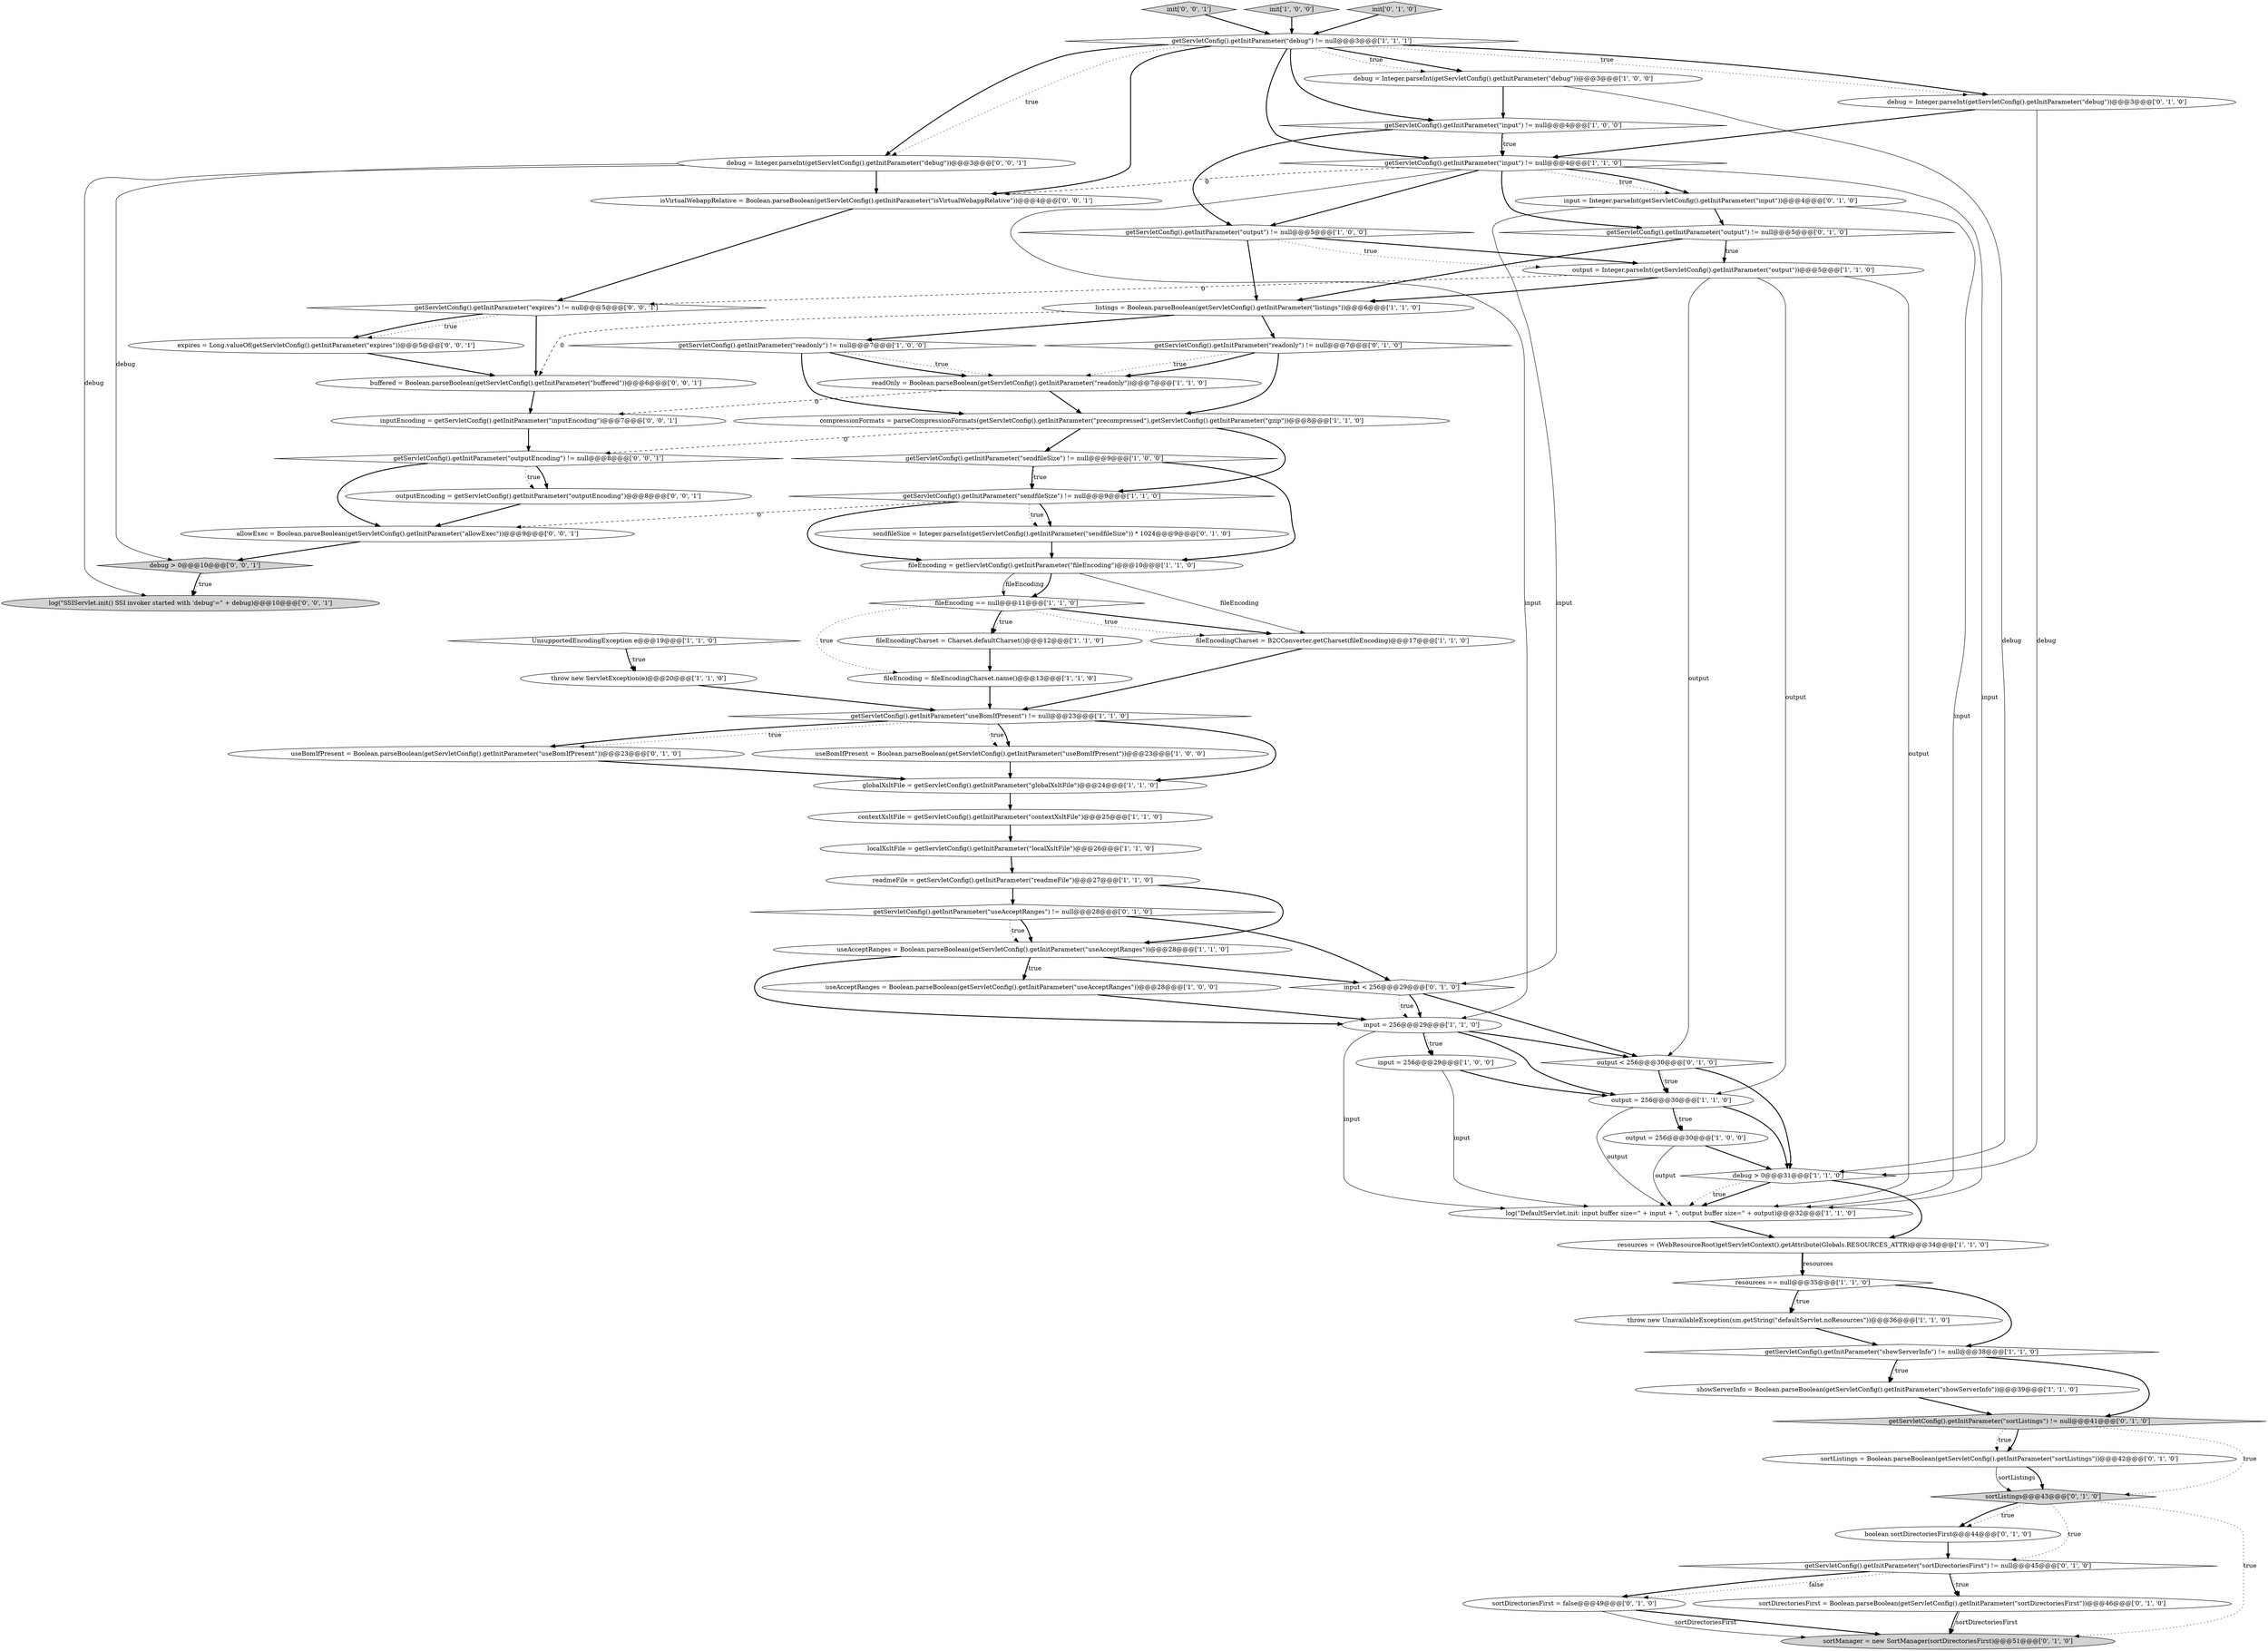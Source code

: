 digraph {
45 [style = filled, label = "input < 256@@@29@@@['0', '1', '0']", fillcolor = white, shape = diamond image = "AAA0AAABBB2BBB"];
63 [style = filled, label = "init['0', '0', '1']", fillcolor = lightgray, shape = diamond image = "AAA0AAABBB3BBB"];
68 [style = filled, label = "getServletConfig().getInitParameter(\"expires\") != null@@@5@@@['0', '0', '1']", fillcolor = white, shape = diamond image = "AAA0AAABBB3BBB"];
18 [style = filled, label = "getServletConfig().getInitParameter(\"input\") != null@@@4@@@['1', '0', '0']", fillcolor = white, shape = diamond image = "AAA0AAABBB1BBB"];
50 [style = filled, label = "getServletConfig().getInitParameter(\"sortDirectoriesFirst\") != null@@@45@@@['0', '1', '0']", fillcolor = white, shape = diamond image = "AAA1AAABBB2BBB"];
23 [style = filled, label = "fileEncoding == null@@@11@@@['1', '1', '0']", fillcolor = white, shape = diamond image = "AAA0AAABBB1BBB"];
66 [style = filled, label = "log(\"SSIServlet.init() SSI invoker started with 'debug'=\" + debug)@@@10@@@['0', '0', '1']", fillcolor = lightgray, shape = ellipse image = "AAA0AAABBB3BBB"];
10 [style = filled, label = "debug > 0@@@31@@@['1', '1', '0']", fillcolor = white, shape = diamond image = "AAA0AAABBB1BBB"];
48 [style = filled, label = "useBomIfPresent = Boolean.parseBoolean(getServletConfig().getInitParameter(\"useBomIfPresent\"))@@@23@@@['0', '1', '0']", fillcolor = white, shape = ellipse image = "AAA0AAABBB2BBB"];
62 [style = filled, label = "outputEncoding = getServletConfig().getInitParameter(\"outputEncoding\")@@@8@@@['0', '0', '1']", fillcolor = white, shape = ellipse image = "AAA0AAABBB3BBB"];
54 [style = filled, label = "sendfileSize = Integer.parseInt(getServletConfig().getInitParameter(\"sendfileSize\")) * 1024@@@9@@@['0', '1', '0']", fillcolor = white, shape = ellipse image = "AAA0AAABBB2BBB"];
65 [style = filled, label = "getServletConfig().getInitParameter(\"outputEncoding\") != null@@@8@@@['0', '0', '1']", fillcolor = white, shape = diamond image = "AAA0AAABBB3BBB"];
19 [style = filled, label = "readmeFile = getServletConfig().getInitParameter(\"readmeFile\")@@@27@@@['1', '1', '0']", fillcolor = white, shape = ellipse image = "AAA0AAABBB1BBB"];
29 [style = filled, label = "getServletConfig().getInitParameter(\"debug\") != null@@@3@@@['1', '1', '1']", fillcolor = white, shape = diamond image = "AAA0AAABBB1BBB"];
55 [style = filled, label = "boolean sortDirectoriesFirst@@@44@@@['0', '1', '0']", fillcolor = white, shape = ellipse image = "AAA1AAABBB2BBB"];
15 [style = filled, label = "getServletConfig().getInitParameter(\"sendfileSize\") != null@@@9@@@['1', '0', '0']", fillcolor = white, shape = diamond image = "AAA0AAABBB1BBB"];
31 [style = filled, label = "getServletConfig().getInitParameter(\"useBomIfPresent\") != null@@@23@@@['1', '1', '0']", fillcolor = white, shape = diamond image = "AAA0AAABBB1BBB"];
3 [style = filled, label = "output = 256@@@30@@@['1', '0', '0']", fillcolor = white, shape = ellipse image = "AAA0AAABBB1BBB"];
35 [style = filled, label = "getServletConfig().getInitParameter(\"sendfileSize\") != null@@@9@@@['1', '1', '0']", fillcolor = white, shape = diamond image = "AAA0AAABBB1BBB"];
61 [style = filled, label = "isVirtualWebappRelative = Boolean.parseBoolean(getServletConfig().getInitParameter(\"isVirtualWebappRelative\"))@@@4@@@['0', '0', '1']", fillcolor = white, shape = ellipse image = "AAA0AAABBB3BBB"];
59 [style = filled, label = "debug = Integer.parseInt(getServletConfig().getInitParameter(\"debug\"))@@@3@@@['0', '0', '1']", fillcolor = white, shape = ellipse image = "AAA0AAABBB3BBB"];
60 [style = filled, label = "debug > 0@@@10@@@['0', '0', '1']", fillcolor = lightgray, shape = diamond image = "AAA0AAABBB3BBB"];
14 [style = filled, label = "output = Integer.parseInt(getServletConfig().getInitParameter(\"output\"))@@@5@@@['1', '1', '0']", fillcolor = white, shape = ellipse image = "AAA0AAABBB1BBB"];
22 [style = filled, label = "useAcceptRanges = Boolean.parseBoolean(getServletConfig().getInitParameter(\"useAcceptRanges\"))@@@28@@@['1', '1', '0']", fillcolor = white, shape = ellipse image = "AAA0AAABBB1BBB"];
1 [style = filled, label = "contextXsltFile = getServletConfig().getInitParameter(\"contextXsltFile\")@@@25@@@['1', '1', '0']", fillcolor = white, shape = ellipse image = "AAA0AAABBB1BBB"];
16 [style = filled, label = "getServletConfig().getInitParameter(\"readonly\") != null@@@7@@@['1', '0', '0']", fillcolor = white, shape = diamond image = "AAA0AAABBB1BBB"];
51 [style = filled, label = "sortDirectoriesFirst = Boolean.parseBoolean(getServletConfig().getInitParameter(\"sortDirectoriesFirst\"))@@@46@@@['0', '1', '0']", fillcolor = white, shape = ellipse image = "AAA1AAABBB2BBB"];
46 [style = filled, label = "getServletConfig().getInitParameter(\"readonly\") != null@@@7@@@['0', '1', '0']", fillcolor = white, shape = diamond image = "AAA0AAABBB2BBB"];
32 [style = filled, label = "throw new UnavailableException(sm.getString(\"defaultServlet.noResources\"))@@@36@@@['1', '1', '0']", fillcolor = white, shape = ellipse image = "AAA0AAABBB1BBB"];
4 [style = filled, label = "globalXsltFile = getServletConfig().getInitParameter(\"globalXsltFile\")@@@24@@@['1', '1', '0']", fillcolor = white, shape = ellipse image = "AAA0AAABBB1BBB"];
64 [style = filled, label = "allowExec = Boolean.parseBoolean(getServletConfig().getInitParameter(\"allowExec\"))@@@9@@@['0', '0', '1']", fillcolor = white, shape = ellipse image = "AAA0AAABBB3BBB"];
49 [style = filled, label = "sortListings = Boolean.parseBoolean(getServletConfig().getInitParameter(\"sortListings\"))@@@42@@@['0', '1', '0']", fillcolor = white, shape = ellipse image = "AAA1AAABBB2BBB"];
37 [style = filled, label = "getServletConfig().getInitParameter(\"input\") != null@@@4@@@['1', '1', '0']", fillcolor = white, shape = diamond image = "AAA0AAABBB1BBB"];
33 [style = filled, label = "showServerInfo = Boolean.parseBoolean(getServletConfig().getInitParameter(\"showServerInfo\"))@@@39@@@['1', '1', '0']", fillcolor = white, shape = ellipse image = "AAA0AAABBB1BBB"];
6 [style = filled, label = "debug = Integer.parseInt(getServletConfig().getInitParameter(\"debug\"))@@@3@@@['1', '0', '0']", fillcolor = white, shape = ellipse image = "AAA0AAABBB1BBB"];
8 [style = filled, label = "compressionFormats = parseCompressionFormats(getServletConfig().getInitParameter(\"precompressed\"),getServletConfig().getInitParameter(\"gzip\"))@@@8@@@['1', '1', '0']", fillcolor = white, shape = ellipse image = "AAA0AAABBB1BBB"];
21 [style = filled, label = "useAcceptRanges = Boolean.parseBoolean(getServletConfig().getInitParameter(\"useAcceptRanges\"))@@@28@@@['1', '0', '0']", fillcolor = white, shape = ellipse image = "AAA0AAABBB1BBB"];
28 [style = filled, label = "input = 256@@@29@@@['1', '1', '0']", fillcolor = white, shape = ellipse image = "AAA0AAABBB1BBB"];
24 [style = filled, label = "log(\"DefaultServlet.init: input buffer size=\" + input + \", output buffer size=\" + output)@@@32@@@['1', '1', '0']", fillcolor = white, shape = ellipse image = "AAA0AAABBB1BBB"];
26 [style = filled, label = "readOnly = Boolean.parseBoolean(getServletConfig().getInitParameter(\"readonly\"))@@@7@@@['1', '1', '0']", fillcolor = white, shape = ellipse image = "AAA0AAABBB1BBB"];
36 [style = filled, label = "fileEncoding = fileEncodingCharset.name()@@@13@@@['1', '1', '0']", fillcolor = white, shape = ellipse image = "AAA0AAABBB1BBB"];
11 [style = filled, label = "resources = (WebResourceRoot)getServletContext().getAttribute(Globals.RESOURCES_ATTR)@@@34@@@['1', '1', '0']", fillcolor = white, shape = ellipse image = "AAA0AAABBB1BBB"];
34 [style = filled, label = "fileEncoding = getServletConfig().getInitParameter(\"fileEncoding\")@@@10@@@['1', '1', '0']", fillcolor = white, shape = ellipse image = "AAA0AAABBB1BBB"];
58 [style = filled, label = "inputEncoding = getServletConfig().getInitParameter(\"inputEncoding\")@@@7@@@['0', '0', '1']", fillcolor = white, shape = ellipse image = "AAA0AAABBB3BBB"];
20 [style = filled, label = "throw new ServletException(e)@@@20@@@['1', '1', '0']", fillcolor = white, shape = ellipse image = "AAA0AAABBB1BBB"];
67 [style = filled, label = "buffered = Boolean.parseBoolean(getServletConfig().getInitParameter(\"buffered\"))@@@6@@@['0', '0', '1']", fillcolor = white, shape = ellipse image = "AAA0AAABBB3BBB"];
13 [style = filled, label = "getServletConfig().getInitParameter(\"output\") != null@@@5@@@['1', '0', '0']", fillcolor = white, shape = diamond image = "AAA0AAABBB1BBB"];
56 [style = filled, label = "sortManager = new SortManager(sortDirectoriesFirst)@@@51@@@['0', '1', '0']", fillcolor = lightgray, shape = ellipse image = "AAA1AAABBB2BBB"];
12 [style = filled, label = "init['1', '0', '0']", fillcolor = lightgray, shape = diamond image = "AAA0AAABBB1BBB"];
41 [style = filled, label = "debug = Integer.parseInt(getServletConfig().getInitParameter(\"debug\"))@@@3@@@['0', '1', '0']", fillcolor = white, shape = ellipse image = "AAA0AAABBB2BBB"];
42 [style = filled, label = "getServletConfig().getInitParameter(\"output\") != null@@@5@@@['0', '1', '0']", fillcolor = white, shape = diamond image = "AAA0AAABBB2BBB"];
27 [style = filled, label = "useBomIfPresent = Boolean.parseBoolean(getServletConfig().getInitParameter(\"useBomIfPresent\"))@@@23@@@['1', '0', '0']", fillcolor = white, shape = ellipse image = "AAA0AAABBB1BBB"];
44 [style = filled, label = "sortDirectoriesFirst = false@@@49@@@['0', '1', '0']", fillcolor = white, shape = ellipse image = "AAA1AAABBB2BBB"];
17 [style = filled, label = "fileEncodingCharset = B2CConverter.getCharset(fileEncoding)@@@17@@@['1', '1', '0']", fillcolor = white, shape = ellipse image = "AAA0AAABBB1BBB"];
30 [style = filled, label = "localXsltFile = getServletConfig().getInitParameter(\"localXsltFile\")@@@26@@@['1', '1', '0']", fillcolor = white, shape = ellipse image = "AAA0AAABBB1BBB"];
43 [style = filled, label = "sortListings@@@43@@@['0', '1', '0']", fillcolor = lightgray, shape = diamond image = "AAA1AAABBB2BBB"];
47 [style = filled, label = "getServletConfig().getInitParameter(\"useAcceptRanges\") != null@@@28@@@['0', '1', '0']", fillcolor = white, shape = diamond image = "AAA0AAABBB2BBB"];
0 [style = filled, label = "UnsupportedEncodingException e@@@19@@@['1', '1', '0']", fillcolor = white, shape = diamond image = "AAA0AAABBB1BBB"];
39 [style = filled, label = "input = Integer.parseInt(getServletConfig().getInitParameter(\"input\"))@@@4@@@['0', '1', '0']", fillcolor = white, shape = ellipse image = "AAA0AAABBB2BBB"];
5 [style = filled, label = "input = 256@@@29@@@['1', '0', '0']", fillcolor = white, shape = ellipse image = "AAA0AAABBB1BBB"];
40 [style = filled, label = "init['0', '1', '0']", fillcolor = lightgray, shape = diamond image = "AAA0AAABBB2BBB"];
9 [style = filled, label = "output = 256@@@30@@@['1', '1', '0']", fillcolor = white, shape = ellipse image = "AAA0AAABBB1BBB"];
38 [style = filled, label = "listings = Boolean.parseBoolean(getServletConfig().getInitParameter(\"listings\"))@@@6@@@['1', '1', '0']", fillcolor = white, shape = ellipse image = "AAA0AAABBB1BBB"];
57 [style = filled, label = "expires = Long.valueOf(getServletConfig().getInitParameter(\"expires\"))@@@5@@@['0', '0', '1']", fillcolor = white, shape = ellipse image = "AAA0AAABBB3BBB"];
7 [style = filled, label = "getServletConfig().getInitParameter(\"showServerInfo\") != null@@@38@@@['1', '1', '0']", fillcolor = white, shape = diamond image = "AAA0AAABBB1BBB"];
25 [style = filled, label = "fileEncodingCharset = Charset.defaultCharset()@@@12@@@['1', '1', '0']", fillcolor = white, shape = ellipse image = "AAA0AAABBB1BBB"];
2 [style = filled, label = "resources == null@@@35@@@['1', '1', '0']", fillcolor = white, shape = diamond image = "AAA0AAABBB1BBB"];
52 [style = filled, label = "output < 256@@@30@@@['0', '1', '0']", fillcolor = white, shape = diamond image = "AAA0AAABBB2BBB"];
53 [style = filled, label = "getServletConfig().getInitParameter(\"sortListings\") != null@@@41@@@['0', '1', '0']", fillcolor = lightgray, shape = diamond image = "AAA1AAABBB2BBB"];
3->10 [style = bold, label=""];
59->61 [style = bold, label=""];
10->24 [style = bold, label=""];
7->53 [style = bold, label=""];
44->56 [style = bold, label=""];
18->37 [style = dotted, label="true"];
2->32 [style = dotted, label="true"];
8->35 [style = bold, label=""];
50->44 [style = dotted, label="false"];
34->23 [style = bold, label=""];
18->13 [style = bold, label=""];
48->4 [style = bold, label=""];
19->22 [style = bold, label=""];
39->42 [style = bold, label=""];
10->11 [style = bold, label=""];
50->51 [style = bold, label=""];
64->60 [style = bold, label=""];
13->38 [style = bold, label=""];
34->23 [style = solid, label="fileEncoding"];
60->66 [style = dotted, label="true"];
14->52 [style = solid, label="output"];
0->20 [style = bold, label=""];
43->56 [style = dotted, label="true"];
65->62 [style = bold, label=""];
29->6 [style = bold, label=""];
39->24 [style = solid, label="input"];
35->64 [style = dashed, label="0"];
23->17 [style = dotted, label="true"];
37->42 [style = bold, label=""];
10->24 [style = dotted, label="true"];
22->28 [style = bold, label=""];
47->22 [style = bold, label=""];
61->68 [style = bold, label=""];
1->30 [style = bold, label=""];
37->28 [style = solid, label="input"];
15->34 [style = bold, label=""];
32->7 [style = bold, label=""];
43->50 [style = dotted, label="true"];
51->56 [style = solid, label="sortDirectoriesFirst"];
35->34 [style = bold, label=""];
47->45 [style = bold, label=""];
29->59 [style = bold, label=""];
67->58 [style = bold, label=""];
29->61 [style = bold, label=""];
28->24 [style = solid, label="input"];
6->10 [style = solid, label="debug"];
59->66 [style = solid, label="debug"];
37->61 [style = dashed, label="0"];
20->31 [style = bold, label=""];
29->59 [style = dotted, label="true"];
68->57 [style = dotted, label="true"];
16->8 [style = bold, label=""];
24->11 [style = bold, label=""];
31->27 [style = dotted, label="true"];
49->43 [style = bold, label=""];
47->22 [style = dotted, label="true"];
38->46 [style = bold, label=""];
35->54 [style = bold, label=""];
3->24 [style = solid, label="output"];
4->1 [style = bold, label=""];
29->41 [style = dotted, label="true"];
58->65 [style = bold, label=""];
46->26 [style = dotted, label="true"];
37->13 [style = bold, label=""];
44->56 [style = solid, label="sortDirectoriesFirst"];
14->24 [style = solid, label="output"];
45->28 [style = bold, label=""];
38->16 [style = bold, label=""];
0->20 [style = dotted, label="true"];
2->32 [style = bold, label=""];
34->17 [style = solid, label="fileEncoding"];
59->60 [style = solid, label="debug"];
55->50 [style = bold, label=""];
53->43 [style = dotted, label="true"];
12->29 [style = bold, label=""];
45->52 [style = bold, label=""];
43->55 [style = dotted, label="true"];
7->33 [style = dotted, label="true"];
22->21 [style = bold, label=""];
41->10 [style = solid, label="debug"];
51->56 [style = bold, label=""];
22->45 [style = bold, label=""];
16->26 [style = dotted, label="true"];
52->9 [style = dotted, label="true"];
13->14 [style = dotted, label="true"];
9->10 [style = bold, label=""];
28->9 [style = bold, label=""];
26->58 [style = dashed, label="0"];
6->18 [style = bold, label=""];
39->45 [style = solid, label="input"];
26->8 [style = bold, label=""];
23->25 [style = bold, label=""];
7->33 [style = bold, label=""];
41->37 [style = bold, label=""];
53->49 [style = bold, label=""];
25->36 [style = bold, label=""];
37->24 [style = solid, label="input"];
2->7 [style = bold, label=""];
53->49 [style = dotted, label="true"];
68->57 [style = bold, label=""];
35->54 [style = dotted, label="true"];
28->52 [style = bold, label=""];
37->39 [style = dotted, label="true"];
5->24 [style = solid, label="input"];
15->35 [style = dotted, label="true"];
29->41 [style = bold, label=""];
57->67 [style = bold, label=""];
11->2 [style = bold, label=""];
68->67 [style = bold, label=""];
31->4 [style = bold, label=""];
19->47 [style = bold, label=""];
11->2 [style = solid, label="resources"];
15->35 [style = bold, label=""];
31->48 [style = dotted, label="true"];
28->5 [style = bold, label=""];
40->29 [style = bold, label=""];
42->14 [style = bold, label=""];
29->18 [style = bold, label=""];
23->17 [style = bold, label=""];
52->9 [style = bold, label=""];
14->9 [style = solid, label="output"];
50->44 [style = bold, label=""];
22->21 [style = dotted, label="true"];
14->38 [style = bold, label=""];
65->62 [style = dotted, label="true"];
16->26 [style = bold, label=""];
60->66 [style = bold, label=""];
27->4 [style = bold, label=""];
46->26 [style = bold, label=""];
29->37 [style = bold, label=""];
31->48 [style = bold, label=""];
62->64 [style = bold, label=""];
14->68 [style = dashed, label="0"];
42->14 [style = dotted, label="true"];
8->65 [style = dashed, label="0"];
9->3 [style = bold, label=""];
50->51 [style = dotted, label="true"];
43->55 [style = bold, label=""];
33->53 [style = bold, label=""];
65->64 [style = bold, label=""];
49->43 [style = solid, label="sortListings"];
5->9 [style = bold, label=""];
42->38 [style = bold, label=""];
9->24 [style = solid, label="output"];
45->28 [style = dotted, label="true"];
28->5 [style = dotted, label="true"];
63->29 [style = bold, label=""];
37->39 [style = bold, label=""];
36->31 [style = bold, label=""];
38->67 [style = dashed, label="0"];
23->25 [style = dotted, label="true"];
8->15 [style = bold, label=""];
18->37 [style = bold, label=""];
23->36 [style = dotted, label="true"];
29->6 [style = dotted, label="true"];
9->3 [style = dotted, label="true"];
46->8 [style = bold, label=""];
13->14 [style = bold, label=""];
30->19 [style = bold, label=""];
31->27 [style = bold, label=""];
52->10 [style = bold, label=""];
21->28 [style = bold, label=""];
17->31 [style = bold, label=""];
54->34 [style = bold, label=""];
}
